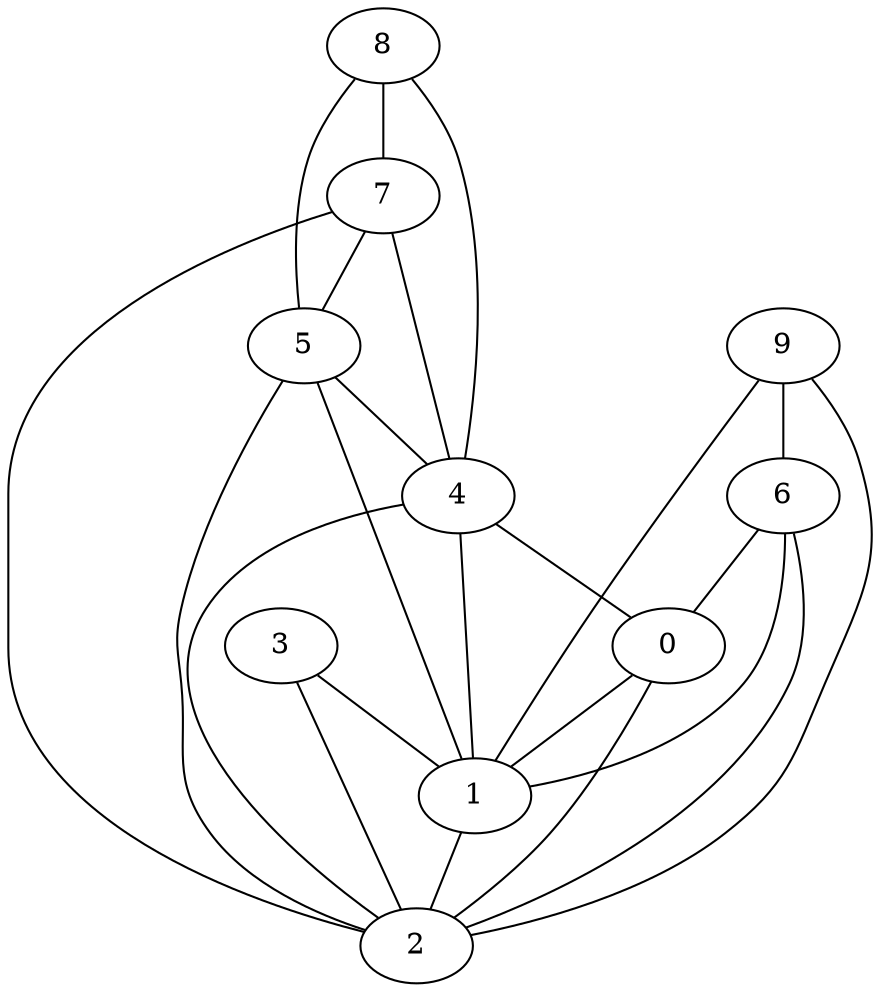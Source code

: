 graph {
    0 [ label = "0" ]
    1 [ label = "1" ]
    2 [ label = "2" ]
    3 [ label = "3" ]
    4 [ label = "4" ]
    5 [ label = "5" ]
    6 [ label = "6" ]
    7 [ label = "7" ]
    8 [ label = "8" ]
    9 [ label = "9" ]
    0 -- 1 [ ]
    0 -- 2 [ ]
    1 -- 2 [ ]
    9 -- 6 [ ]
    3 -- 1 [ ]
    3 -- 2 [ ]
    4 -- 0 [ ]
    4 -- 1 [ ]
    4 -- 2 [ ]
    5 -- 1 [ ]
    5 -- 2 [ ]
    5 -- 4 [ ]
    6 -- 0 [ ]
    6 -- 1 [ ]
    6 -- 2 [ ]
    7 -- 2 [ ]
    7 -- 4 [ ]
    7 -- 5 [ ]
    8 -- 4 [ ]
    8 -- 5 [ ]
    8 -- 7 [ ]
    9 -- 1 [ ]
    9 -- 2 [ ]
}
